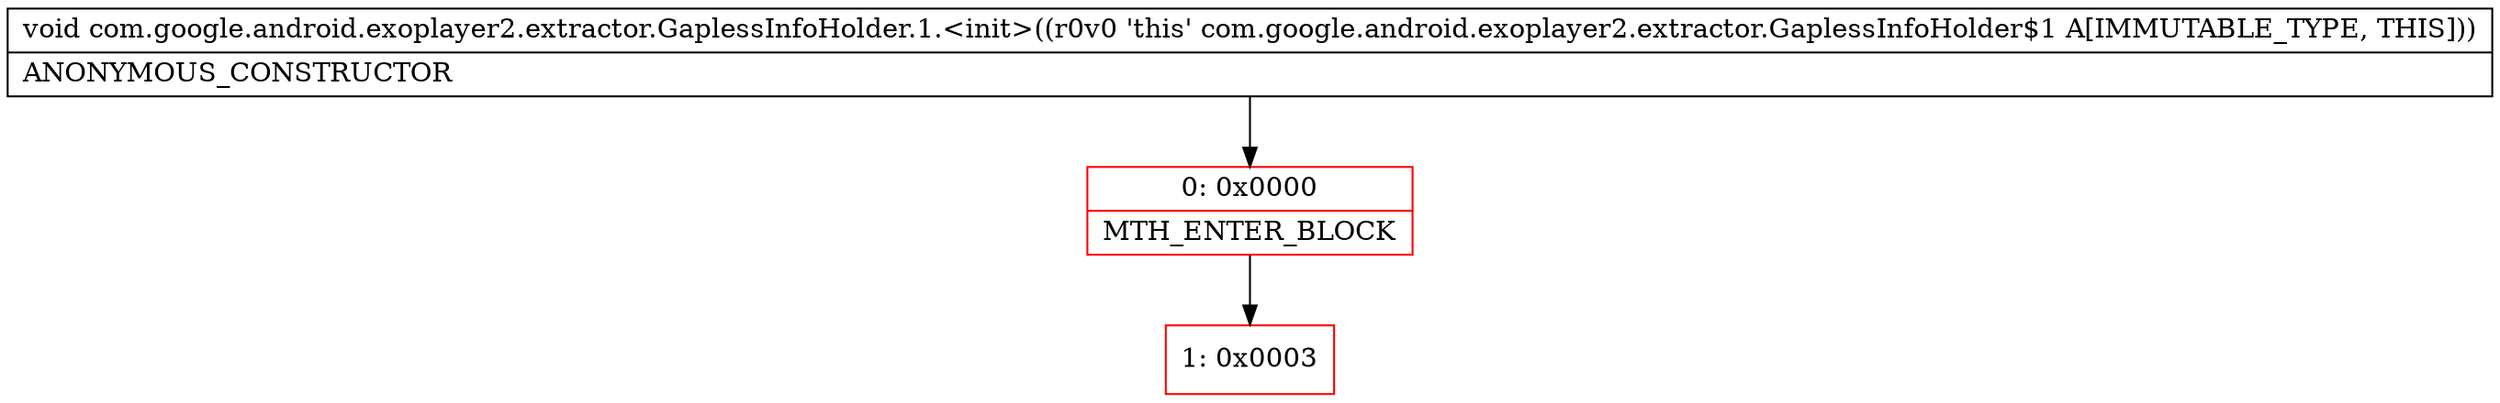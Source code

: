 digraph "CFG forcom.google.android.exoplayer2.extractor.GaplessInfoHolder.1.\<init\>()V" {
subgraph cluster_Region_912959024 {
label = "R(0)";
node [shape=record,color=blue];
}
Node_0 [shape=record,color=red,label="{0\:\ 0x0000|MTH_ENTER_BLOCK\l}"];
Node_1 [shape=record,color=red,label="{1\:\ 0x0003}"];
MethodNode[shape=record,label="{void com.google.android.exoplayer2.extractor.GaplessInfoHolder.1.\<init\>((r0v0 'this' com.google.android.exoplayer2.extractor.GaplessInfoHolder$1 A[IMMUTABLE_TYPE, THIS]))  | ANONYMOUS_CONSTRUCTOR\l}"];
MethodNode -> Node_0;
Node_0 -> Node_1;
}

